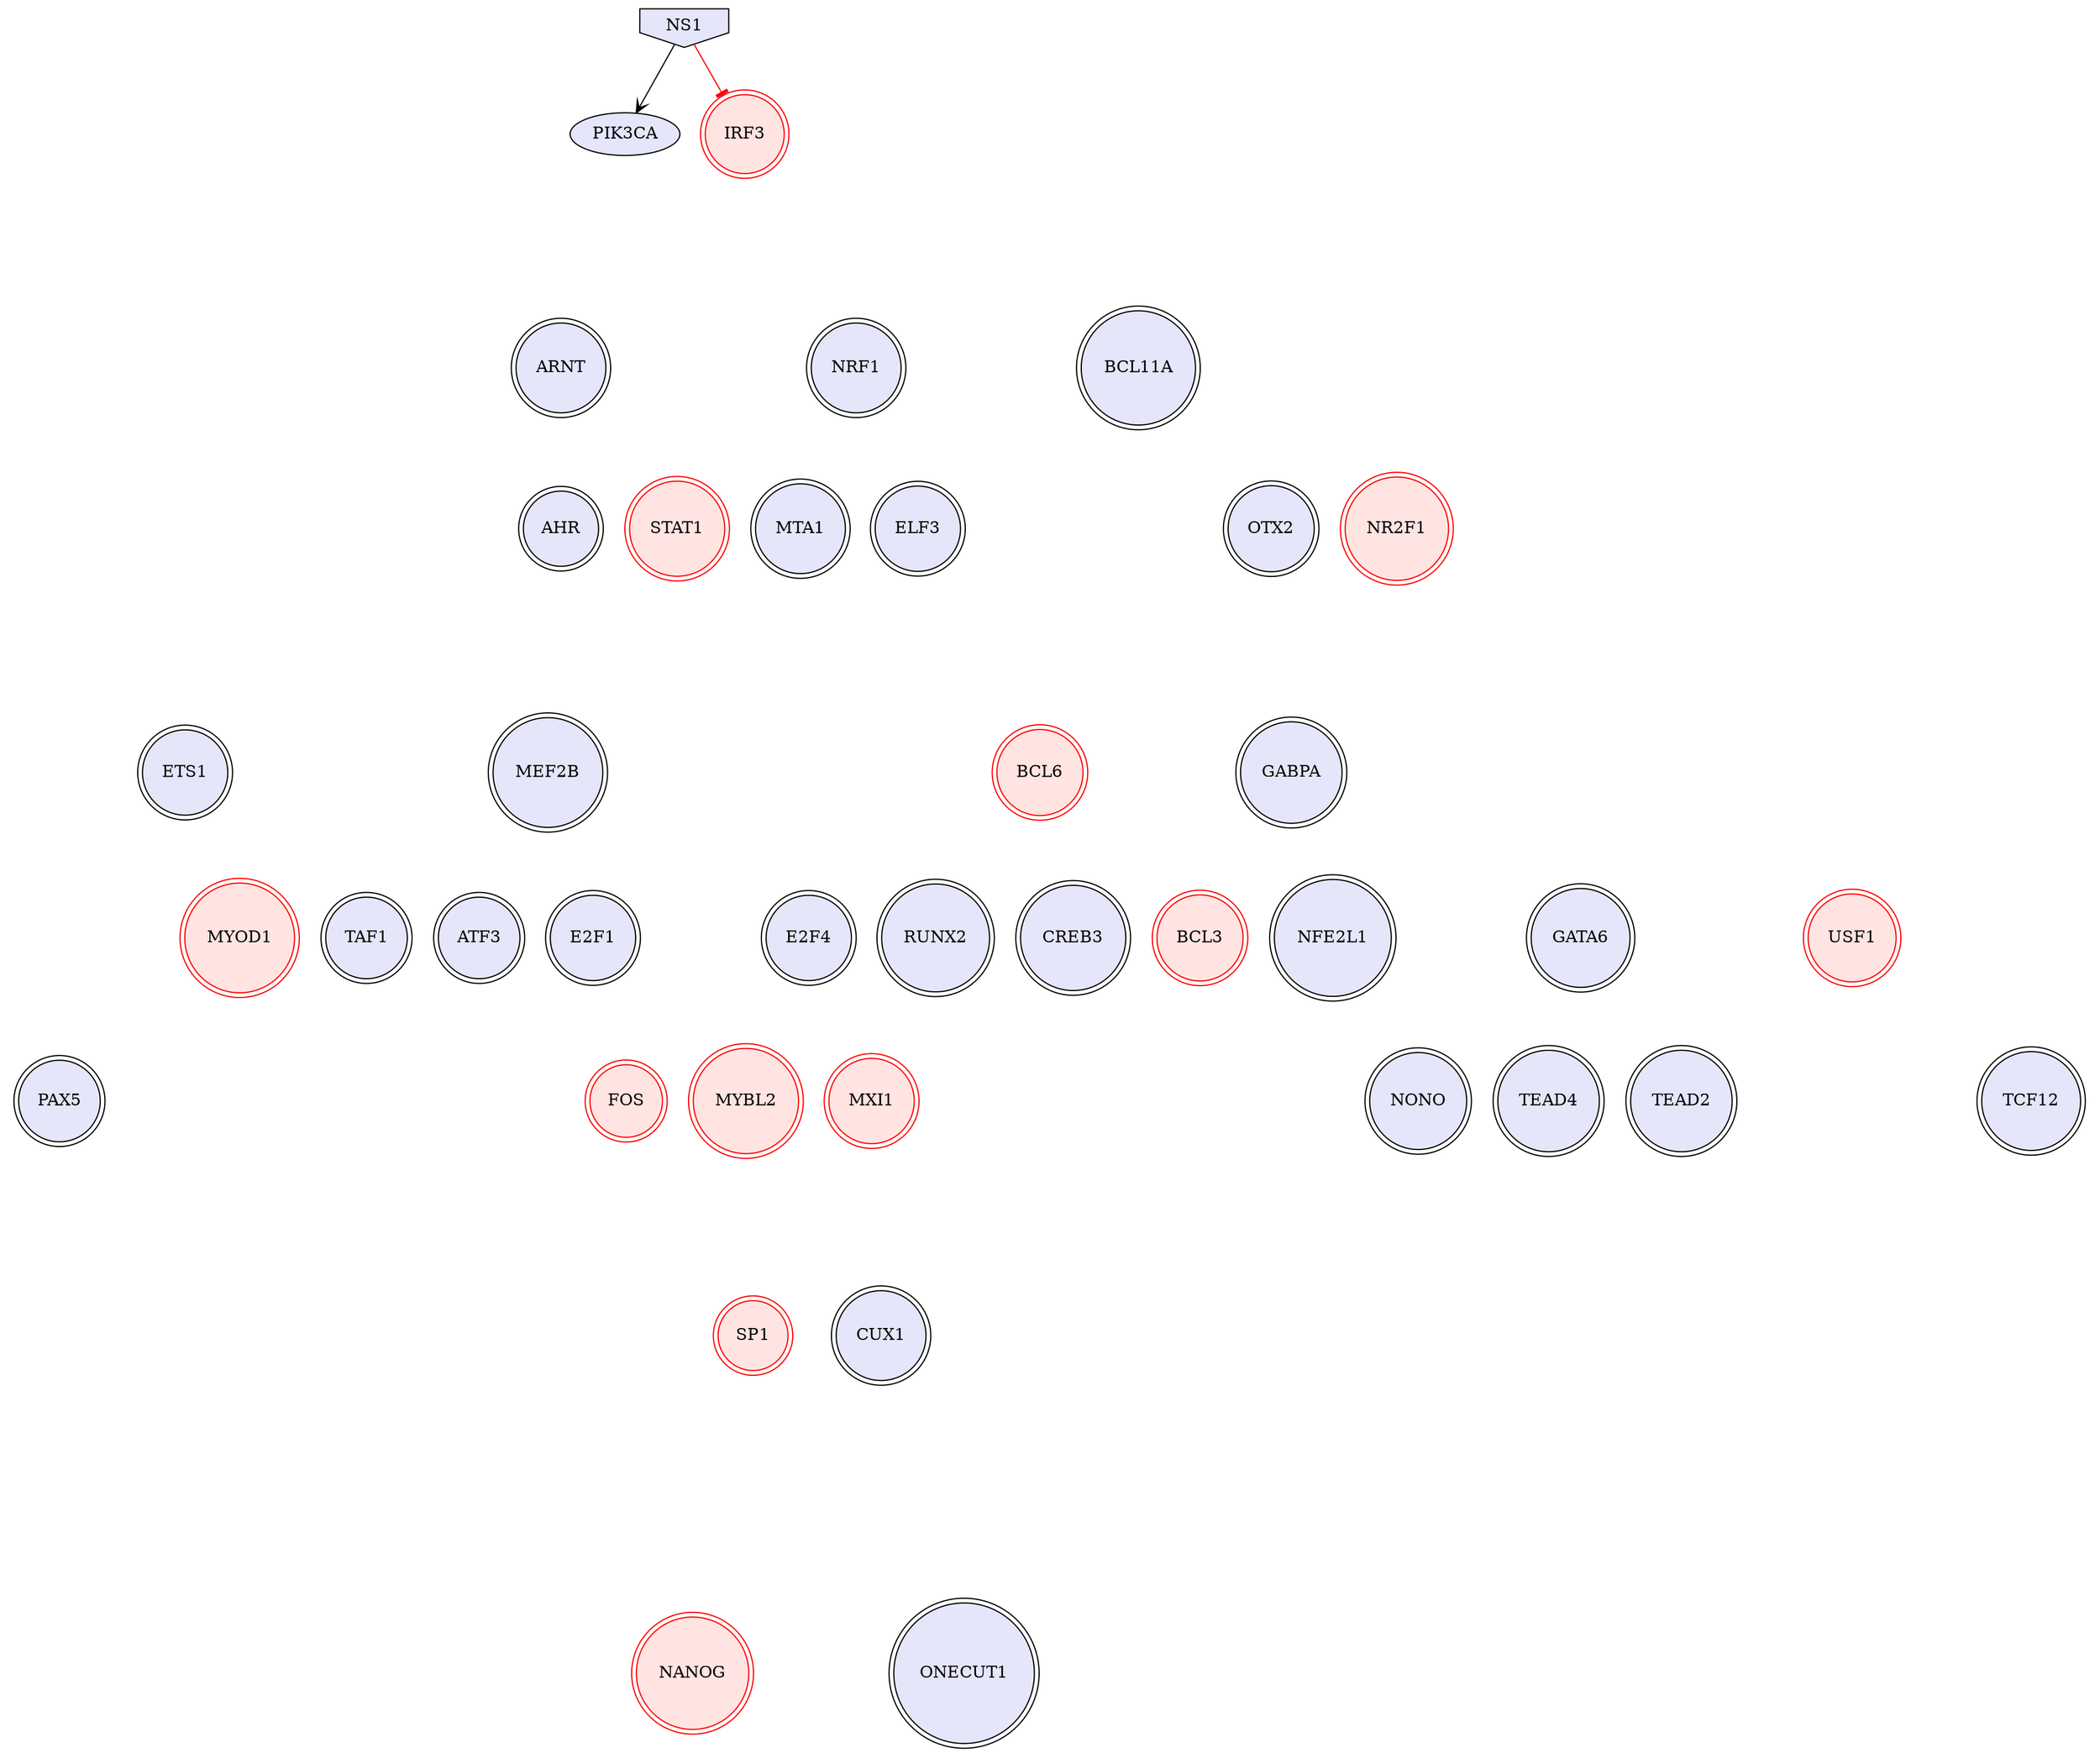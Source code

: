 digraph {

PRKACA->CREB3 [penwidth=1, color=black, style=invis, arrowhead="vee"]
PRKACA->CBFA2T3 [penwidth=1, color=black, style=invis, arrowhead="vee"]
MAPK14->ATF2 [penwidth=1, color=black, style=invis, arrowhead="vee"]
MAPK14->CEBPB [penwidth=1, color=black, style=invis, arrowhead="vee"]
MAPK14->ETS1 [penwidth=1, color=black, style=invis, arrowhead="vee"]
MAPK14->CREB3 [penwidth=1, color=black, style=invis, arrowhead="vee"]
MAPK14->MEF2B [penwidth=1, color=black, style=invis, arrowhead="vee"]
MAPK3->GABPA [penwidth=1, color=black, style=invis, arrowhead="vee"]
MAPK3->E2F1 [penwidth=1, color=black, style=invis, arrowhead="vee"]
MAPK3->ATF2 [penwidth=1, color=black, style=invis, arrowhead="vee"]
MAPK3->CEBPB [penwidth=1, color=black, style=invis, arrowhead="vee"]
MAPK3->RUNX2 [penwidth=1, color=black, style=invis, arrowhead="vee"]
MAPK3->ETS1 [penwidth=1, color=black, style=invis, arrowhead="vee"]
MAPK3->MED1 [penwidth=1, color=black, style=invis, arrowhead="vee"]
AKT1->PRKACA [penwidth=1, color=black, style=invis, arrowhead="vee"]
AKT1->MAPK3 [penwidth=1, color=black, style=invis, arrowhead="vee"]
AKT1->PAK1 [penwidth=1, color=black, style=invis, arrowhead="vee"]
AKT1->STAT6 [penwidth=1, color=black, style=invis, arrowhead="vee"]
AKT1->NRF1 [penwidth=1, color=black, style=invis, arrowhead="vee"]
AKT1->ETS1 [penwidth=1, color=black, style=invis, arrowhead="vee"]
AKT1->ARNT [penwidth=1, color=black, style=invis, arrowhead="vee"]
AKT1->MTA1 [penwidth=1, color=black, style=invis, arrowhead="vee"]
AKT1->BCL11A [penwidth=1, color=black, style=invis, arrowhead="vee"]
PAK1->PRKACA [penwidth=1, color=black, style=invis, arrowhead="vee"]
PAK1->MTA1 [penwidth=1, color=black, style=invis, arrowhead="vee"]
PAK1->ELF3 [penwidth=1, color=black, style=invis, arrowhead="vee"]
CDK1->CUX1 [penwidth=1, color=black, style=invis, arrowhead="tee"]
ATF2->ATF3 [penwidth=1, color=black, style=invis, arrowhead="vee"]
SFPQ->NONO [penwidth=1, color=black, style=invis, arrowhead="vee"]
GSK3B->SFPQ [penwidth=1, color=black, style=invis, arrowhead="tee"]
GSK3B->CREB3 [penwidth=1, color=black, style=invis, arrowhead="tee"]
GSK3B->NFE2L1 [penwidth=1, color=black, style=invis, arrowhead="tee"]
RB1->E2F1 [penwidth=1, color=black, style=invis, arrowhead="tee"]
RB1->TAF1 [penwidth=1, color=black, style=invis, arrowhead="tee"]
CEBPB->RUNX2 [penwidth=1, color=black, style=invis, arrowhead="vee"]
CEBPB->IRF9 [penwidth=1, color=black, style=invis, arrowhead="vee"]
CEBPB->E2F4 [penwidth=1, color=black, style=invis, arrowhead="vee"]
YAP1->TEAD2 [penwidth=1, color=black, style=invis, arrowhead="vee"]
YAP1->TEAD4 [penwidth=1, color=black, style=invis, arrowhead="vee"]
NR0B2->ONECUT1 [penwidth=1, color=black, style=invis, arrowhead="tee"]
YWHAH->YAP1 [penwidth=1, color=black, style=invis, arrowhead="tee"]
AHR->MAPK3 [penwidth=1, color=black, style=invis, arrowhead="vee"]
ARNT->ETS1 [penwidth=1, color=black, style=invis, arrowhead="vee"]
ARNT->AHR [penwidth=1, color=black, style=invis, arrowhead="vee"]
PIK3CA->MAPK14 [penwidth=1, color=black, style=invis, arrowhead="vee"]
PIK3CA->AKT1 [penwidth=1, color=black, style=invis, arrowhead="vee"]
MED1->GATA6 [penwidth=1, color=black, style=invis, arrowhead="vee"]
FOXA2->OTX2 [penwidth=1, color=black, style=invis, arrowhead="tee"]
PRDM1->PAX5 [penwidth=1, color=black, style=invis, arrowhead="tee"]
ZNF652->TCF12 [penwidth=1, color=black, style=invis, arrowhead="tee"]
NS1->PIK3CA [penwidth=1, color=black, arrowhead="vee"]
PRKACA->GSK3B [penwidth=1, color=red, style=invis, arrowhead="tee"]
PRKACA->SREBF1 [penwidth=1, color=red, style=invis, arrowhead="tee"]
MAPK14->GSK3B [penwidth=1, color=red, style=invis, arrowhead="tee"]
MAPK14->RB1 [penwidth=1, color=red, style=invis, arrowhead="tee"]
MAPK14->DYRK1B [penwidth=1, color=red, style=invis, arrowhead="tee"]
MAPK3->GSK3B [penwidth=1, color=red, style=invis, arrowhead="tee"]
MAPK3->CEBPA [penwidth=1, color=red, style=invis, arrowhead="tee"]
MAPK3->YWHAH [penwidth=1, color=red, style=invis, arrowhead="tee"]
MAPK3->BCL6 [penwidth=1, color=red, style=invis, arrowhead="tee"]
AKT1->NR4A1 [penwidth=1, color=red, style=invis, arrowhead="tee"]
AKT1->FOXA2 [penwidth=1, color=red, style=invis, arrowhead="tee"]
E2F1->MYBL2 [penwidth=1, color=red, style=invis, arrowhead="tee"]
CDK1->SP1 [penwidth=1, color=red, style=invis, arrowhead="vee"]
CDK1->SREBF1 [penwidth=1, color=red, style=invis, arrowhead="vee"]
GSK3B->BCL3 [penwidth=1, color=red, style=invis, arrowhead="vee"]
SP1->SREBF1 [penwidth=1, color=red, style=invis, arrowhead="vee"]
RB1->SP1 [penwidth=1, color=red, style=invis, arrowhead="vee"]
RB1->MYOD1 [penwidth=1, color=red, style=invis, arrowhead="vee"]
STAT6->STAT1 [penwidth=1, color=red, style=invis, arrowhead="tee"]
FOS->CDK1 [penwidth=1, color=red, style=invis, arrowhead="vee"]
FOS->TIMP1 [penwidth=1, color=red, style=invis, arrowhead="vee"]
CEBPA->USF1 [penwidth=1, color=red, style=invis, arrowhead="vee"]
NR4A1->NR2F1 [penwidth=1, color=red, style=invis, arrowhead="vee"]
YWHAH->CDK1 [penwidth=1, color=red, style=invis, arrowhead="vee"]
DYRK1B->PRDM1 [penwidth=1, color=red, style=invis, arrowhead="vee"]
IRF9->FOS [penwidth=1, color=red, style=invis, arrowhead="tee"]
CD44->NANOG [penwidth=1, color=red, style=invis, arrowhead="vee"]
SREBF1->NR0B2 [penwidth=1, color=red, style=invis, arrowhead="vee"]
TIMP1->CD44 [penwidth=1, color=red, style=invis, arrowhead="vee"]
E2F4->CDK1 [penwidth=1, color=red, style=invis, arrowhead="tee"]
E2F4->MYBL2 [penwidth=1, color=red, style=invis, arrowhead="tee"]
E2F4->MXI1 [penwidth=1, color=red, style=invis, arrowhead="tee"]
CBFA2T3->ZNF652 [penwidth=1, color=red, style=invis, arrowhead="tee"]
NS1->IRF3 [penwidth=1, color=red, arrowhead="tee"]
YWHAG->YAP1 [penwidth=1, color=black, style=invis, arrowhead="tee"]
MAPK3->YWHAG [penwidth=1, color=red, style=invis, arrowhead="tee"]
SP1->HAS2 [penwidth=1, color=red, style=invis, arrowhead="vee"]
HAS2->CD44 [penwidth=1, color=red, style=invis, arrowhead="vee"]
NS1 [style=filled, color=black, fillcolor=lavender, shape=invhouse];
PAX5 [style=filled, color=black, fillcolor=lavender, shape=doublecircle];
MTA1 [style=filled, color=black, fillcolor=lavender, shape=doublecircle];
CUX1 [style=filled, color=black, fillcolor=lavender, shape=doublecircle];
MYBL2 [style=filled, color=red, fillcolor=mistyrose, shape=doublecircle];
NFE2L1 [style=filled, color=black, fillcolor=lavender, shape=doublecircle];
SP1 [style=filled, color=red, fillcolor=mistyrose, shape=doublecircle];
NONO [style=filled, color=black, fillcolor=lavender, shape=doublecircle];
MEF2B [style=filled, color=black, fillcolor=lavender, shape=doublecircle];
ARNT [style=filled, color=black, fillcolor=lavender, shape=doublecircle];
OTX2 [style=filled, color=black, fillcolor=lavender, shape=doublecircle];
AHR [style=filled, color=black, fillcolor=lavender, shape=doublecircle];
GABPA [style=filled, color=black, fillcolor=lavender, shape=doublecircle];
E2F4 [style=filled, color=black, fillcolor=lavender, shape=doublecircle];
FOS [style=filled, color=red, fillcolor=mistyrose, shape=doublecircle];
NRF1 [style=filled, color=black, fillcolor=lavender, shape=doublecircle];
TEAD2 [style=filled, color=black, fillcolor=lavender, shape=doublecircle];
NANOG [style=filled, color=red, fillcolor=mistyrose, shape=doublecircle];
CREB3 [style=filled, color=black, fillcolor=lavender, shape=doublecircle];
NR2F1 [style=filled, color=red, fillcolor=mistyrose, shape=doublecircle];
MYOD1 [style=filled, color=red, fillcolor=mistyrose, shape=doublecircle];
ONECUT1 [style=filled, color=black, fillcolor=lavender, shape=doublecircle];
RUNX2 [style=filled, color=black, fillcolor=lavender, shape=doublecircle];
ELF3 [style=filled, color=black, fillcolor=lavender, shape=doublecircle];
MXI1 [style=filled, color=red, fillcolor=mistyrose, shape=doublecircle];
STAT1 [style=filled, color=red, fillcolor=mistyrose, shape=doublecircle];
USF1 [style=filled, color=red, fillcolor=mistyrose, shape=doublecircle];
TCF12 [style=filled, color=black, fillcolor=lavender, shape=doublecircle];
GATA6 [style=filled, color=black, fillcolor=lavender, shape=doublecircle];
TEAD4 [style=filled, color=black, fillcolor=lavender, shape=doublecircle];
IRF3 [style=filled, color=red, fillcolor=mistyrose, shape=doublecircle];
ETS1 [style=filled, color=black, fillcolor=lavender, shape=doublecircle];
BCL3 [style=filled, color=red, fillcolor=mistyrose, shape=doublecircle];
TAF1 [style=filled, color=black, fillcolor=lavender, shape=doublecircle];
BCL6 [style=filled, color=red, fillcolor=mistyrose, shape=doublecircle];
E2F1 [style=filled, color=black, fillcolor=lavender, shape=doublecircle];
BCL11A [style=filled, color=black, fillcolor=lavender, shape=doublecircle];
ATF3 [style=filled, color=black, fillcolor=lavender, shape=doublecircle];
PRKACA [style=invis,  fillcolor=lavender];
MAPK14 [style=invis,  fillcolor=lavender];
MAPK3 [style=invis,  fillcolor=lavender];
AKT1 [style=invis,  fillcolor=lavender];
PAK1 [style=invis,  fillcolor=lavender];
CDK1 [style=invis,  fillcolor=mistyrose];
ATF2 [style=invis,  fillcolor=lavender];
SFPQ [style=invis,  fillcolor=lavender];
GSK3B [style=invis,  fillcolor=mistyrose];
RB1 [style=invis,  fillcolor=mistyrose];
CEBPB [style=invis,  fillcolor=lavender];
YAP1 [style=invis,  fillcolor=lavender];
NR0B2 [style=invis,  fillcolor=mistyrose];
YWHAH [style=invis,  fillcolor=mistyrose];
PIK3CA [style=filled, fillcolor=lavender];
MED1 [style=invis,  fillcolor=lavender];
FOXA2 [style=invis,  fillcolor=mistyrose];
PRDM1 [style=invis,  fillcolor=mistyrose];
ZNF652 [style=invis,  fillcolor=mistyrose];
STAT6 [style=invis,  fillcolor=lavender];
CEBPA [style=invis,  fillcolor=mistyrose];
NR4A1 [style=invis,  fillcolor=mistyrose];
DYRK1B [style=invis,  fillcolor=mistyrose];
IRF9 [style=invis,  fillcolor=lavender];
CD44 [style=invis,  fillcolor=mistyrose];
SREBF1 [style=invis,  fillcolor=mistyrose];
TIMP1 [style=invis,  fillcolor=mistyrose];
CBFA2T3 [style=invis,  fillcolor=lavender];
YWHAG [style=invis,  fillcolor=mistyrose];
HAS2 [style=invis,  fillcolor=mistyrose];


}
